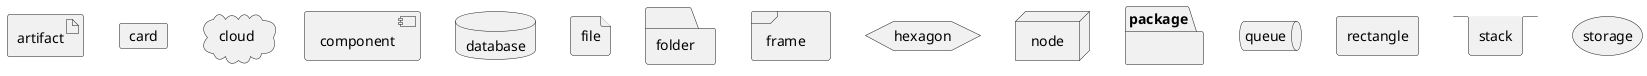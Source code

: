 @startuml
artifact artifact {
}
card card {
}
cloud cloud {
}
component component {
}
database database {
}
file file {
}
folder folder {
}
frame frame {
}
hexagon hexagon {
}
node node {
}
package package {
}
queue queue {
}
rectangle rectangle {
}
stack stack {
}
storage storage {
}
@enduml
